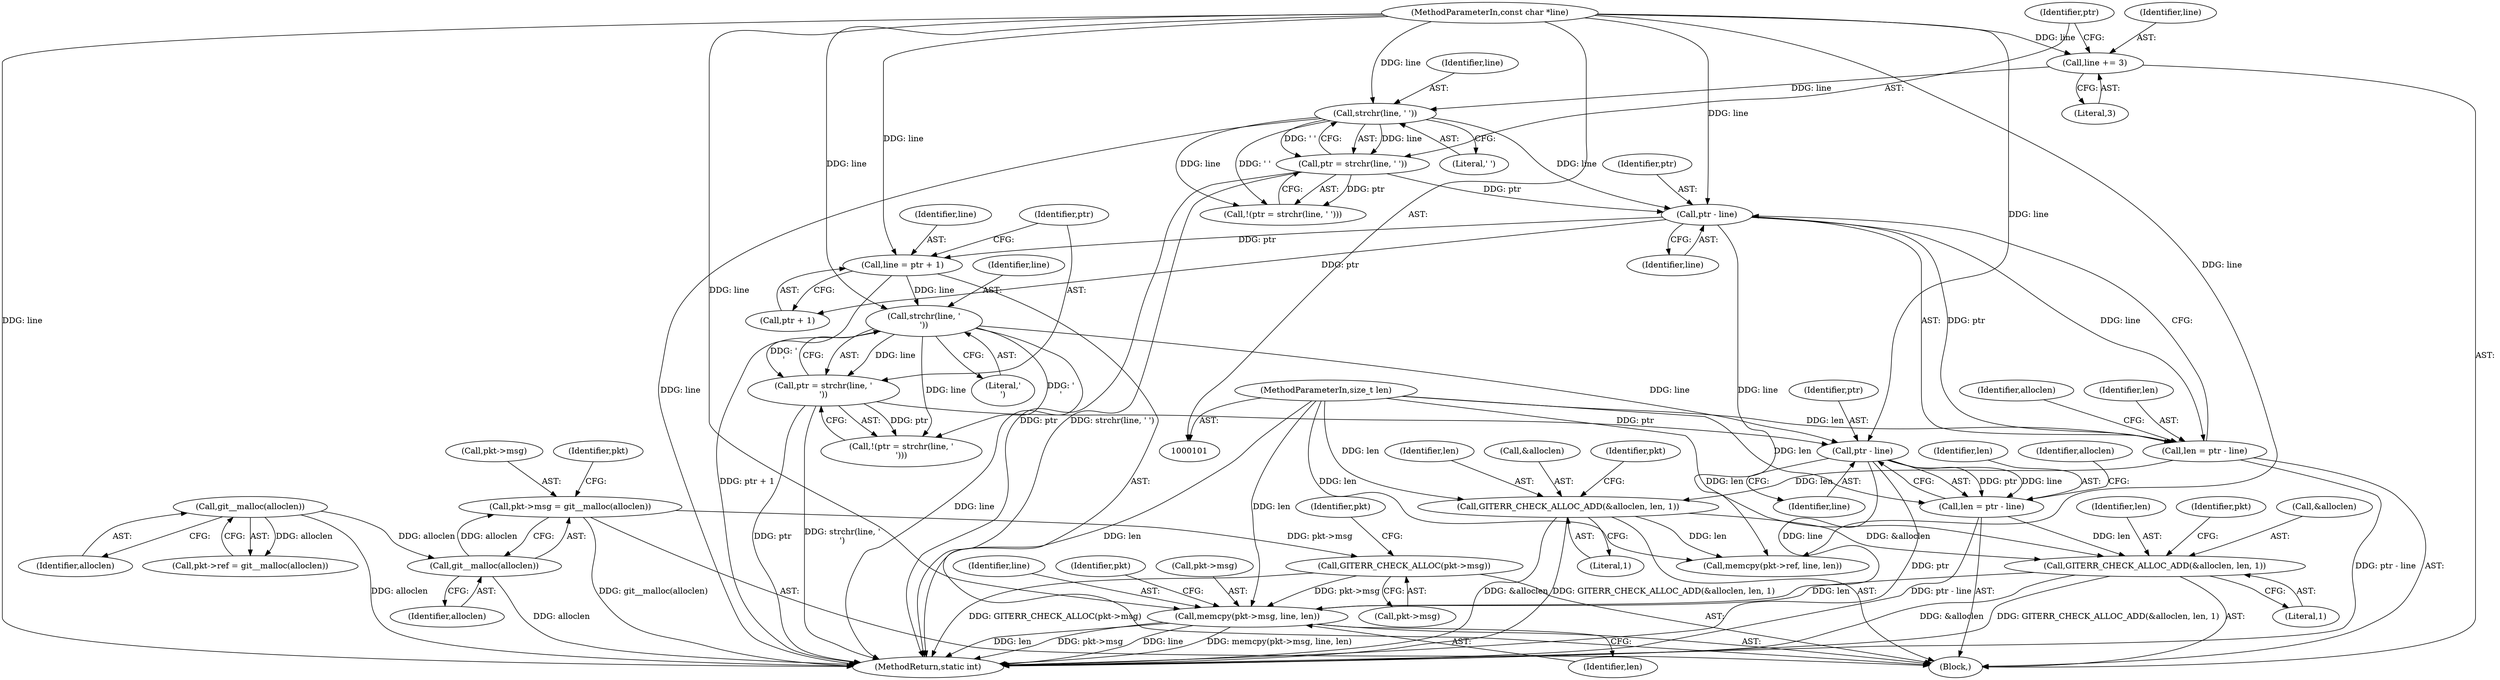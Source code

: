 digraph "0_libgit2_1f9a8510e1d2f20ed7334eeeddb92c4dd8e7c649@API" {
"1000204" [label="(Call,memcpy(pkt->msg, line, len))"];
"1000200" [label="(Call,GITERR_CHECK_ALLOC(pkt->msg))"];
"1000194" [label="(Call,pkt->msg = git__malloc(alloclen))"];
"1000198" [label="(Call,git__malloc(alloclen))"];
"1000152" [label="(Call,git__malloc(alloclen))"];
"1000186" [label="(Call,ptr - line)"];
"1000178" [label="(Call,ptr = strchr(line, '\n'))"];
"1000180" [label="(Call,strchr(line, '\n'))"];
"1000171" [label="(Call,line = ptr + 1)"];
"1000140" [label="(Call,ptr - line)"];
"1000132" [label="(Call,ptr = strchr(line, ' '))"];
"1000134" [label="(Call,strchr(line, ' '))"];
"1000127" [label="(Call,line += 3)"];
"1000103" [label="(MethodParameterIn,const char *line)"];
"1000189" [label="(Call,GITERR_CHECK_ALLOC_ADD(&alloclen, len, 1))"];
"1000143" [label="(Call,GITERR_CHECK_ALLOC_ADD(&alloclen, len, 1))"];
"1000138" [label="(Call,len = ptr - line)"];
"1000104" [label="(MethodParameterIn,size_t len)"];
"1000184" [label="(Call,len = ptr - line)"];
"1000136" [label="(Literal,' ')"];
"1000150" [label="(Identifier,pkt)"];
"1000213" [label="(Identifier,pkt)"];
"1000200" [label="(Call,GITERR_CHECK_ALLOC(pkt->msg))"];
"1000104" [label="(MethodParameterIn,size_t len)"];
"1000105" [label="(Block,)"];
"1000205" [label="(Call,pkt->msg)"];
"1000194" [label="(Call,pkt->msg = git__malloc(alloclen))"];
"1000180" [label="(Call,strchr(line, '\n'))"];
"1000145" [label="(Identifier,alloclen)"];
"1000185" [label="(Identifier,len)"];
"1000153" [label="(Identifier,alloclen)"];
"1000171" [label="(Call,line = ptr + 1)"];
"1000135" [label="(Identifier,line)"];
"1000181" [label="(Identifier,line)"];
"1000177" [label="(Call,!(ptr = strchr(line, '\n')))"];
"1000179" [label="(Identifier,ptr)"];
"1000143" [label="(Call,GITERR_CHECK_ALLOC_ADD(&alloclen, len, 1))"];
"1000198" [label="(Call,git__malloc(alloclen))"];
"1000133" [label="(Identifier,ptr)"];
"1000191" [label="(Identifier,alloclen)"];
"1000103" [label="(MethodParameterIn,const char *line)"];
"1000134" [label="(Call,strchr(line, ' '))"];
"1000158" [label="(Call,memcpy(pkt->ref, line, len))"];
"1000138" [label="(Call,len = ptr - line)"];
"1000189" [label="(Call,GITERR_CHECK_ALLOC_ADD(&alloclen, len, 1))"];
"1000201" [label="(Call,pkt->msg)"];
"1000129" [label="(Literal,3)"];
"1000187" [label="(Identifier,ptr)"];
"1000127" [label="(Call,line += 3)"];
"1000178" [label="(Call,ptr = strchr(line, '\n'))"];
"1000147" [label="(Literal,1)"];
"1000148" [label="(Call,pkt->ref = git__malloc(alloclen))"];
"1000186" [label="(Call,ptr - line)"];
"1000192" [label="(Identifier,len)"];
"1000196" [label="(Identifier,pkt)"];
"1000131" [label="(Call,!(ptr = strchr(line, ' ')))"];
"1000146" [label="(Identifier,len)"];
"1000139" [label="(Identifier,len)"];
"1000128" [label="(Identifier,line)"];
"1000188" [label="(Identifier,line)"];
"1000190" [label="(Call,&alloclen)"];
"1000202" [label="(Identifier,pkt)"];
"1000209" [label="(Identifier,len)"];
"1000238" [label="(MethodReturn,static int)"];
"1000140" [label="(Call,ptr - line)"];
"1000142" [label="(Identifier,line)"];
"1000199" [label="(Identifier,alloclen)"];
"1000193" [label="(Literal,1)"];
"1000173" [label="(Call,ptr + 1)"];
"1000182" [label="(Literal,'\n')"];
"1000172" [label="(Identifier,line)"];
"1000208" [label="(Identifier,line)"];
"1000184" [label="(Call,len = ptr - line)"];
"1000195" [label="(Call,pkt->msg)"];
"1000141" [label="(Identifier,ptr)"];
"1000144" [label="(Call,&alloclen)"];
"1000206" [label="(Identifier,pkt)"];
"1000204" [label="(Call,memcpy(pkt->msg, line, len))"];
"1000152" [label="(Call,git__malloc(alloclen))"];
"1000132" [label="(Call,ptr = strchr(line, ' '))"];
"1000204" -> "1000105"  [label="AST: "];
"1000204" -> "1000209"  [label="CFG: "];
"1000205" -> "1000204"  [label="AST: "];
"1000208" -> "1000204"  [label="AST: "];
"1000209" -> "1000204"  [label="AST: "];
"1000213" -> "1000204"  [label="CFG: "];
"1000204" -> "1000238"  [label="DDG: len"];
"1000204" -> "1000238"  [label="DDG: pkt->msg"];
"1000204" -> "1000238"  [label="DDG: line"];
"1000204" -> "1000238"  [label="DDG: memcpy(pkt->msg, line, len)"];
"1000200" -> "1000204"  [label="DDG: pkt->msg"];
"1000186" -> "1000204"  [label="DDG: line"];
"1000103" -> "1000204"  [label="DDG: line"];
"1000189" -> "1000204"  [label="DDG: len"];
"1000104" -> "1000204"  [label="DDG: len"];
"1000200" -> "1000105"  [label="AST: "];
"1000200" -> "1000201"  [label="CFG: "];
"1000201" -> "1000200"  [label="AST: "];
"1000206" -> "1000200"  [label="CFG: "];
"1000200" -> "1000238"  [label="DDG: GITERR_CHECK_ALLOC(pkt->msg)"];
"1000194" -> "1000200"  [label="DDG: pkt->msg"];
"1000194" -> "1000105"  [label="AST: "];
"1000194" -> "1000198"  [label="CFG: "];
"1000195" -> "1000194"  [label="AST: "];
"1000198" -> "1000194"  [label="AST: "];
"1000202" -> "1000194"  [label="CFG: "];
"1000194" -> "1000238"  [label="DDG: git__malloc(alloclen)"];
"1000198" -> "1000194"  [label="DDG: alloclen"];
"1000198" -> "1000199"  [label="CFG: "];
"1000199" -> "1000198"  [label="AST: "];
"1000198" -> "1000238"  [label="DDG: alloclen"];
"1000152" -> "1000198"  [label="DDG: alloclen"];
"1000152" -> "1000148"  [label="AST: "];
"1000152" -> "1000153"  [label="CFG: "];
"1000153" -> "1000152"  [label="AST: "];
"1000148" -> "1000152"  [label="CFG: "];
"1000152" -> "1000238"  [label="DDG: alloclen"];
"1000152" -> "1000148"  [label="DDG: alloclen"];
"1000186" -> "1000184"  [label="AST: "];
"1000186" -> "1000188"  [label="CFG: "];
"1000187" -> "1000186"  [label="AST: "];
"1000188" -> "1000186"  [label="AST: "];
"1000184" -> "1000186"  [label="CFG: "];
"1000186" -> "1000238"  [label="DDG: ptr"];
"1000186" -> "1000184"  [label="DDG: ptr"];
"1000186" -> "1000184"  [label="DDG: line"];
"1000178" -> "1000186"  [label="DDG: ptr"];
"1000180" -> "1000186"  [label="DDG: line"];
"1000103" -> "1000186"  [label="DDG: line"];
"1000178" -> "1000177"  [label="AST: "];
"1000178" -> "1000180"  [label="CFG: "];
"1000179" -> "1000178"  [label="AST: "];
"1000180" -> "1000178"  [label="AST: "];
"1000177" -> "1000178"  [label="CFG: "];
"1000178" -> "1000238"  [label="DDG: ptr"];
"1000178" -> "1000238"  [label="DDG: strchr(line, '\n')"];
"1000178" -> "1000177"  [label="DDG: ptr"];
"1000180" -> "1000178"  [label="DDG: line"];
"1000180" -> "1000178"  [label="DDG: '\n'"];
"1000180" -> "1000182"  [label="CFG: "];
"1000181" -> "1000180"  [label="AST: "];
"1000182" -> "1000180"  [label="AST: "];
"1000180" -> "1000238"  [label="DDG: line"];
"1000180" -> "1000177"  [label="DDG: line"];
"1000180" -> "1000177"  [label="DDG: '\n'"];
"1000171" -> "1000180"  [label="DDG: line"];
"1000103" -> "1000180"  [label="DDG: line"];
"1000171" -> "1000105"  [label="AST: "];
"1000171" -> "1000173"  [label="CFG: "];
"1000172" -> "1000171"  [label="AST: "];
"1000173" -> "1000171"  [label="AST: "];
"1000179" -> "1000171"  [label="CFG: "];
"1000171" -> "1000238"  [label="DDG: ptr + 1"];
"1000140" -> "1000171"  [label="DDG: ptr"];
"1000103" -> "1000171"  [label="DDG: line"];
"1000140" -> "1000138"  [label="AST: "];
"1000140" -> "1000142"  [label="CFG: "];
"1000141" -> "1000140"  [label="AST: "];
"1000142" -> "1000140"  [label="AST: "];
"1000138" -> "1000140"  [label="CFG: "];
"1000140" -> "1000138"  [label="DDG: ptr"];
"1000140" -> "1000138"  [label="DDG: line"];
"1000132" -> "1000140"  [label="DDG: ptr"];
"1000134" -> "1000140"  [label="DDG: line"];
"1000103" -> "1000140"  [label="DDG: line"];
"1000140" -> "1000158"  [label="DDG: line"];
"1000140" -> "1000173"  [label="DDG: ptr"];
"1000132" -> "1000131"  [label="AST: "];
"1000132" -> "1000134"  [label="CFG: "];
"1000133" -> "1000132"  [label="AST: "];
"1000134" -> "1000132"  [label="AST: "];
"1000131" -> "1000132"  [label="CFG: "];
"1000132" -> "1000238"  [label="DDG: strchr(line, ' ')"];
"1000132" -> "1000238"  [label="DDG: ptr"];
"1000132" -> "1000131"  [label="DDG: ptr"];
"1000134" -> "1000132"  [label="DDG: line"];
"1000134" -> "1000132"  [label="DDG: ' '"];
"1000134" -> "1000136"  [label="CFG: "];
"1000135" -> "1000134"  [label="AST: "];
"1000136" -> "1000134"  [label="AST: "];
"1000134" -> "1000238"  [label="DDG: line"];
"1000134" -> "1000131"  [label="DDG: line"];
"1000134" -> "1000131"  [label="DDG: ' '"];
"1000127" -> "1000134"  [label="DDG: line"];
"1000103" -> "1000134"  [label="DDG: line"];
"1000127" -> "1000105"  [label="AST: "];
"1000127" -> "1000129"  [label="CFG: "];
"1000128" -> "1000127"  [label="AST: "];
"1000129" -> "1000127"  [label="AST: "];
"1000133" -> "1000127"  [label="CFG: "];
"1000103" -> "1000127"  [label="DDG: line"];
"1000103" -> "1000101"  [label="AST: "];
"1000103" -> "1000238"  [label="DDG: line"];
"1000103" -> "1000158"  [label="DDG: line"];
"1000189" -> "1000105"  [label="AST: "];
"1000189" -> "1000193"  [label="CFG: "];
"1000190" -> "1000189"  [label="AST: "];
"1000192" -> "1000189"  [label="AST: "];
"1000193" -> "1000189"  [label="AST: "];
"1000196" -> "1000189"  [label="CFG: "];
"1000189" -> "1000238"  [label="DDG: &alloclen"];
"1000189" -> "1000238"  [label="DDG: GITERR_CHECK_ALLOC_ADD(&alloclen, len, 1)"];
"1000143" -> "1000189"  [label="DDG: &alloclen"];
"1000184" -> "1000189"  [label="DDG: len"];
"1000104" -> "1000189"  [label="DDG: len"];
"1000143" -> "1000105"  [label="AST: "];
"1000143" -> "1000147"  [label="CFG: "];
"1000144" -> "1000143"  [label="AST: "];
"1000146" -> "1000143"  [label="AST: "];
"1000147" -> "1000143"  [label="AST: "];
"1000150" -> "1000143"  [label="CFG: "];
"1000143" -> "1000238"  [label="DDG: &alloclen"];
"1000143" -> "1000238"  [label="DDG: GITERR_CHECK_ALLOC_ADD(&alloclen, len, 1)"];
"1000138" -> "1000143"  [label="DDG: len"];
"1000104" -> "1000143"  [label="DDG: len"];
"1000143" -> "1000158"  [label="DDG: len"];
"1000138" -> "1000105"  [label="AST: "];
"1000139" -> "1000138"  [label="AST: "];
"1000145" -> "1000138"  [label="CFG: "];
"1000138" -> "1000238"  [label="DDG: ptr - line"];
"1000104" -> "1000138"  [label="DDG: len"];
"1000104" -> "1000101"  [label="AST: "];
"1000104" -> "1000238"  [label="DDG: len"];
"1000104" -> "1000158"  [label="DDG: len"];
"1000104" -> "1000184"  [label="DDG: len"];
"1000184" -> "1000105"  [label="AST: "];
"1000185" -> "1000184"  [label="AST: "];
"1000191" -> "1000184"  [label="CFG: "];
"1000184" -> "1000238"  [label="DDG: ptr - line"];
}
